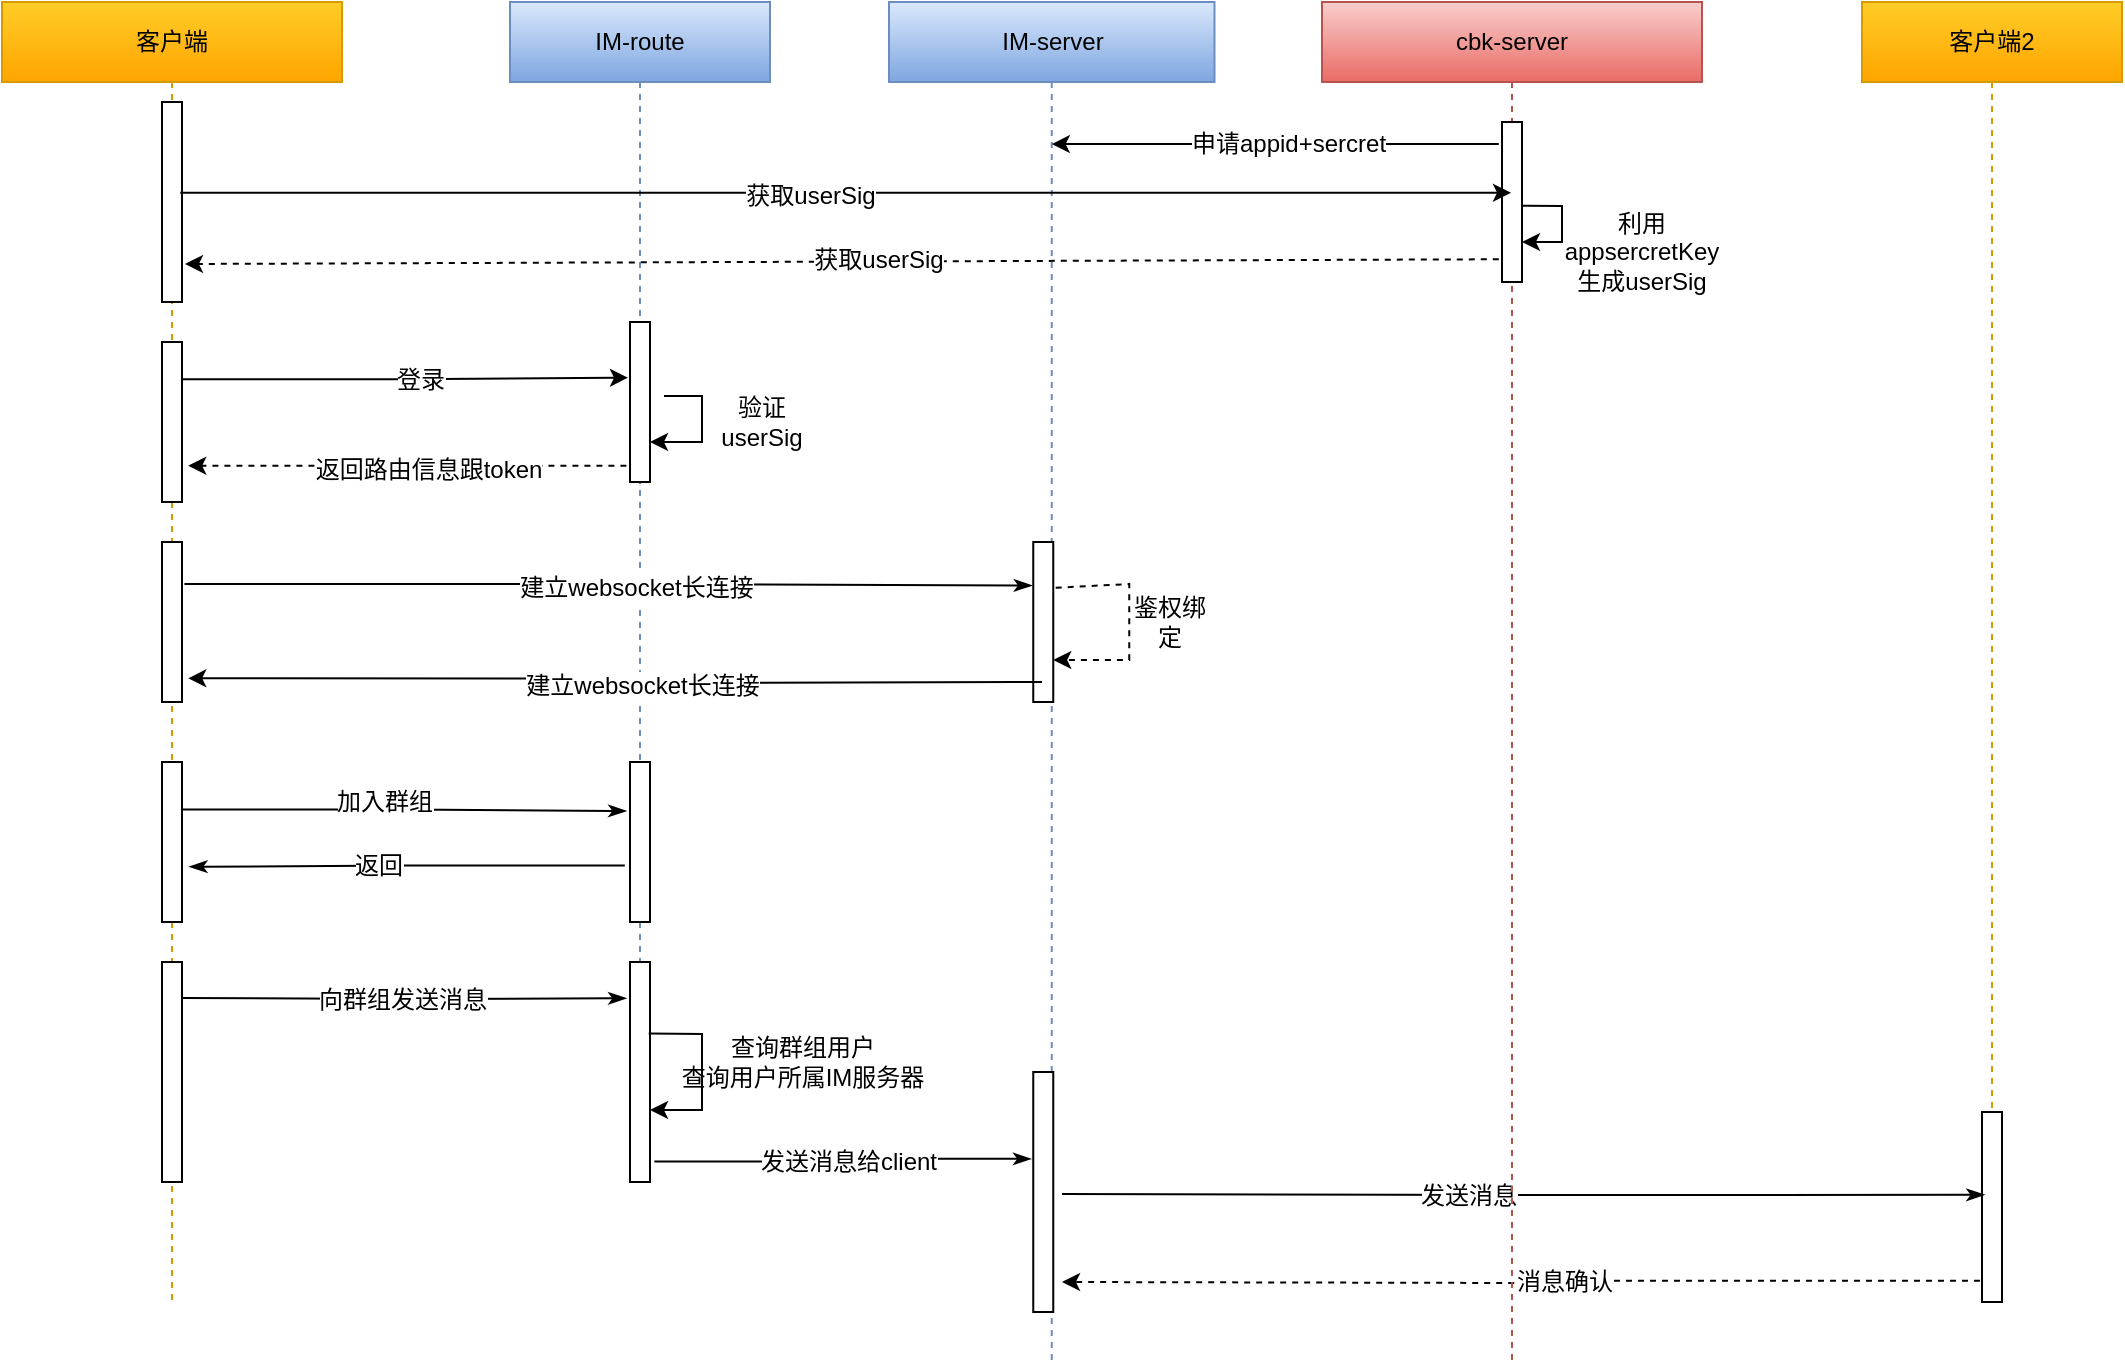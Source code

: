 <mxfile version="20.6.0" type="github">
  <diagram id="dH2hLQC4E_WSqq93PLYH" name="第 1 页">
    <mxGraphModel dx="1298" dy="674" grid="1" gridSize="19" guides="1" tooltips="1" connect="1" arrows="1" fold="1" page="1" pageScale="1" pageWidth="3300" pageHeight="4681" math="0" shadow="0">
      <root>
        <mxCell id="0" />
        <mxCell id="1" parent="0" />
        <mxCell id="3elcdA-hPDRkj9ZMIHb9-7" value="客户端" style="shape=umlLifeline;perimeter=lifelinePerimeter;whiteSpace=wrap;html=1;container=1;collapsible=0;recursiveResize=0;outlineConnect=0;fillColor=#ffcd28;gradientColor=#ffa500;strokeColor=#d79b00;" parent="1" vertex="1">
          <mxGeometry x="160" y="120" width="170" height="650" as="geometry" />
        </mxCell>
        <mxCell id="3elcdA-hPDRkj9ZMIHb9-10" value="" style="html=1;points=[];perimeter=orthogonalPerimeter;strokeColor=rgb(0, 0, 0);fontFamily=Helvetica;fontSize=12;fontColor=rgb(0, 0, 0);fillColor=rgb(255, 255, 255);" parent="3elcdA-hPDRkj9ZMIHb9-7" vertex="1">
          <mxGeometry x="80" y="170" width="10" height="80" as="geometry" />
        </mxCell>
        <mxCell id="3elcdA-hPDRkj9ZMIHb9-16" value="" style="html=1;points=[];perimeter=orthogonalPerimeter;strokeColor=rgb(0, 0, 0);fontFamily=Helvetica;fontSize=12;fontColor=rgb(0, 0, 0);fillColor=rgb(255, 255, 255);" parent="3elcdA-hPDRkj9ZMIHb9-7" vertex="1">
          <mxGeometry x="80" y="270" width="10" height="80" as="geometry" />
        </mxCell>
        <mxCell id="aSaav4n1bJc0CXSEU9K_-32" value="" style="html=1;points=[];perimeter=orthogonalPerimeter;strokeColor=rgb(0, 0, 0);fontFamily=Helvetica;fontSize=12;fontColor=rgb(0, 0, 0);fillColor=rgb(255, 255, 255);" vertex="1" parent="3elcdA-hPDRkj9ZMIHb9-7">
          <mxGeometry x="80" y="50" width="10" height="100" as="geometry" />
        </mxCell>
        <mxCell id="3elcdA-hPDRkj9ZMIHb9-25" value="" style="html=1;points=[];perimeter=orthogonalPerimeter;strokeColor=rgb(0, 0, 0);fontFamily=Helvetica;fontSize=12;fontColor=rgb(0, 0, 0);fillColor=rgb(255, 255, 255);" parent="3elcdA-hPDRkj9ZMIHb9-7" vertex="1">
          <mxGeometry x="80" y="380" width="10" height="80" as="geometry" />
        </mxCell>
        <mxCell id="3elcdA-hPDRkj9ZMIHb9-31" value="" style="html=1;points=[];perimeter=orthogonalPerimeter;strokeColor=rgb(0, 0, 0);fontFamily=Helvetica;fontSize=12;fontColor=rgb(0, 0, 0);fillColor=rgb(255, 255, 255);" parent="3elcdA-hPDRkj9ZMIHb9-7" vertex="1">
          <mxGeometry x="80" y="480" width="10" height="110" as="geometry" />
        </mxCell>
        <mxCell id="3elcdA-hPDRkj9ZMIHb9-8" value="IM-route" style="shape=umlLifeline;perimeter=lifelinePerimeter;whiteSpace=wrap;html=1;container=1;collapsible=0;recursiveResize=0;outlineConnect=0;fillColor=#dae8fc;gradientColor=#7ea6e0;strokeColor=#6c8ebf;" parent="1" vertex="1">
          <mxGeometry x="414" y="120" width="130" height="540" as="geometry" />
        </mxCell>
        <mxCell id="3elcdA-hPDRkj9ZMIHb9-11" value="" style="html=1;points=[];perimeter=orthogonalPerimeter;strokeColor=rgb(0, 0, 0);fontFamily=Helvetica;fontSize=12;fontColor=rgb(0, 0, 0);fillColor=rgb(255, 255, 255);" parent="3elcdA-hPDRkj9ZMIHb9-8" vertex="1">
          <mxGeometry x="60" y="160" width="10" height="80" as="geometry" />
        </mxCell>
        <mxCell id="3elcdA-hPDRkj9ZMIHb9-26" value="" style="html=1;points=[];perimeter=orthogonalPerimeter;strokeColor=rgb(0, 0, 0);fontFamily=Helvetica;fontSize=12;fontColor=rgb(0, 0, 0);fillColor=rgb(255, 255, 255);" parent="3elcdA-hPDRkj9ZMIHb9-8" vertex="1">
          <mxGeometry x="60" y="380" width="10" height="80" as="geometry" />
        </mxCell>
        <mxCell id="aSaav4n1bJc0CXSEU9K_-55" value="" style="endArrow=classic;html=1;rounded=0;fontFamily=Helvetica;fontSize=12;fontColor=rgb(0, 0, 0);" edge="1" parent="3elcdA-hPDRkj9ZMIHb9-8" target="3elcdA-hPDRkj9ZMIHb9-11">
          <mxGeometry width="50" height="50" relative="1" as="geometry">
            <mxPoint x="77" y="197" as="sourcePoint" />
            <mxPoint x="127" y="180" as="targetPoint" />
            <Array as="points">
              <mxPoint x="96" y="197" />
              <mxPoint x="96" y="220" />
            </Array>
          </mxGeometry>
        </mxCell>
        <mxCell id="aSaav4n1bJc0CXSEU9K_-56" value="验证userSig" style="text;html=1;strokeColor=none;fillColor=none;align=center;verticalAlign=middle;whiteSpace=wrap;rounded=0;fontFamily=Helvetica;fontSize=12;fontColor=rgb(0, 0, 0);" vertex="1" parent="3elcdA-hPDRkj9ZMIHb9-8">
          <mxGeometry x="96" y="195" width="60" height="30" as="geometry" />
        </mxCell>
        <mxCell id="3elcdA-hPDRkj9ZMIHb9-9" value="IM-server" style="shape=umlLifeline;perimeter=lifelinePerimeter;whiteSpace=wrap;html=1;container=1;collapsible=0;recursiveResize=0;outlineConnect=0;fillColor=#dae8fc;gradientColor=#7ea6e0;strokeColor=#6c8ebf;" parent="1" vertex="1">
          <mxGeometry x="603.5" y="120" width="162.75" height="680" as="geometry" />
        </mxCell>
        <mxCell id="3elcdA-hPDRkj9ZMIHb9-17" value="" style="html=1;points=[];perimeter=orthogonalPerimeter;strokeColor=rgb(0, 0, 0);fontFamily=Helvetica;fontSize=12;fontColor=rgb(0, 0, 0);fillColor=rgb(255, 255, 255);" parent="3elcdA-hPDRkj9ZMIHb9-9" vertex="1">
          <mxGeometry x="72.13" y="270" width="10" height="80" as="geometry" />
        </mxCell>
        <mxCell id="3elcdA-hPDRkj9ZMIHb9-39" value="" style="html=1;points=[];perimeter=orthogonalPerimeter;strokeColor=rgb(0, 0, 0);fontFamily=Helvetica;fontSize=12;fontColor=rgb(0, 0, 0);fillColor=rgb(255, 255, 255);" parent="3elcdA-hPDRkj9ZMIHb9-9" vertex="1">
          <mxGeometry x="72.13" y="535" width="10" height="120" as="geometry" />
        </mxCell>
        <mxCell id="aSaav4n1bJc0CXSEU9K_-17" value="" style="endArrow=classic;html=1;rounded=0;dashed=1;fontFamily=Helvetica;fontSize=12;fontColor=rgb(0, 0, 0);exitX=1.122;exitY=0.286;exitDx=0;exitDy=0;exitPerimeter=0;" edge="1" parent="3elcdA-hPDRkj9ZMIHb9-9" source="3elcdA-hPDRkj9ZMIHb9-17" target="3elcdA-hPDRkj9ZMIHb9-17">
          <mxGeometry width="50" height="50" relative="1" as="geometry">
            <mxPoint x="74.63" y="330" as="sourcePoint" />
            <mxPoint x="24.63" y="280" as="targetPoint" />
            <Array as="points">
              <mxPoint x="76" y="323" />
            </Array>
          </mxGeometry>
        </mxCell>
        <mxCell id="aSaav4n1bJc0CXSEU9K_-18" value="鉴权绑定" style="text;html=1;strokeColor=none;fillColor=none;align=center;verticalAlign=middle;whiteSpace=wrap;rounded=0;fontFamily=Helvetica;fontSize=12;fontColor=rgb(0, 0, 0);" vertex="1" parent="3elcdA-hPDRkj9ZMIHb9-9">
          <mxGeometry x="118.5" y="295" width="44.25" height="30" as="geometry" />
        </mxCell>
        <mxCell id="3elcdA-hPDRkj9ZMIHb9-12" value="" style="edgeStyle=orthogonalEdgeStyle;rounded=0;orthogonalLoop=1;jettySize=auto;html=1;fontFamily=Helvetica;fontSize=12;fontColor=rgb(0, 0, 0);exitX=0.98;exitY=0.233;exitDx=0;exitDy=0;exitPerimeter=0;entryX=-0.1;entryY=0.348;entryDx=0;entryDy=0;entryPerimeter=0;" parent="1" source="3elcdA-hPDRkj9ZMIHb9-10" target="3elcdA-hPDRkj9ZMIHb9-11" edge="1">
          <mxGeometry relative="1" as="geometry">
            <mxPoint x="454.05" y="309.36" as="targetPoint" />
          </mxGeometry>
        </mxCell>
        <mxCell id="3elcdA-hPDRkj9ZMIHb9-13" value="登录" style="edgeLabel;html=1;align=center;verticalAlign=middle;resizable=0;points=[];fontSize=12;fontFamily=Helvetica;fontColor=rgb(0, 0, 0);" parent="3elcdA-hPDRkj9ZMIHb9-12" vertex="1" connectable="0">
          <mxGeometry x="0.189" y="3" relative="1" as="geometry">
            <mxPoint x="-13" y="4" as="offset" />
          </mxGeometry>
        </mxCell>
        <mxCell id="3elcdA-hPDRkj9ZMIHb9-14" value="" style="edgeStyle=orthogonalEdgeStyle;rounded=0;orthogonalLoop=1;jettySize=auto;html=1;fontFamily=Helvetica;fontSize=12;fontColor=rgb(0, 0, 0);dashed=1;exitX=-0.18;exitY=0.898;exitDx=0;exitDy=0;exitPerimeter=0;entryX=1.31;entryY=0.773;entryDx=0;entryDy=0;entryPerimeter=0;" parent="1" source="3elcdA-hPDRkj9ZMIHb9-11" target="3elcdA-hPDRkj9ZMIHb9-10" edge="1">
          <mxGeometry relative="1" as="geometry">
            <mxPoint x="454.25" y="330" as="sourcePoint" />
          </mxGeometry>
        </mxCell>
        <mxCell id="3elcdA-hPDRkj9ZMIHb9-15" value="返回路由信息跟token" style="edgeLabel;html=1;align=center;verticalAlign=middle;resizable=0;points=[];fontSize=12;fontFamily=Helvetica;fontColor=rgb(0, 0, 0);" parent="3elcdA-hPDRkj9ZMIHb9-14" vertex="1" connectable="0">
          <mxGeometry x="-0.094" y="2" relative="1" as="geometry">
            <mxPoint as="offset" />
          </mxGeometry>
        </mxCell>
        <mxCell id="3elcdA-hPDRkj9ZMIHb9-18" value="" style="edgeStyle=orthogonalEdgeStyle;rounded=0;orthogonalLoop=1;jettySize=auto;html=1;fontFamily=Helvetica;fontSize=12;fontColor=rgb(0, 0, 0);exitX=1.12;exitY=0.263;exitDx=0;exitDy=0;exitPerimeter=0;entryX=-0.06;entryY=0.272;entryDx=0;entryDy=0;entryPerimeter=0;startArrow=none;startFill=0;endArrow=classicThin;endFill=1;" parent="1" source="3elcdA-hPDRkj9ZMIHb9-16" target="3elcdA-hPDRkj9ZMIHb9-17" edge="1">
          <mxGeometry relative="1" as="geometry" />
        </mxCell>
        <mxCell id="3elcdA-hPDRkj9ZMIHb9-19" value="建立websocket长连接" style="edgeLabel;html=1;align=center;verticalAlign=middle;resizable=0;points=[];fontSize=12;fontFamily=Helvetica;fontColor=rgb(0, 0, 0);" parent="3elcdA-hPDRkj9ZMIHb9-18" vertex="1" connectable="0">
          <mxGeometry x="0.066" y="-1" relative="1" as="geometry">
            <mxPoint as="offset" />
          </mxGeometry>
        </mxCell>
        <mxCell id="3elcdA-hPDRkj9ZMIHb9-27" value="" style="edgeStyle=orthogonalEdgeStyle;rounded=0;orthogonalLoop=1;jettySize=auto;html=1;fontFamily=Helvetica;fontSize=12;fontColor=rgb(0, 0, 0);startArrow=none;startFill=0;endArrow=classicThin;endFill=1;exitX=0.98;exitY=0.297;exitDx=0;exitDy=0;exitPerimeter=0;entryX=-0.18;entryY=0.307;entryDx=0;entryDy=0;entryPerimeter=0;" parent="1" source="3elcdA-hPDRkj9ZMIHb9-25" target="3elcdA-hPDRkj9ZMIHb9-26" edge="1">
          <mxGeometry relative="1" as="geometry" />
        </mxCell>
        <mxCell id="3elcdA-hPDRkj9ZMIHb9-28" value="加入群组" style="edgeLabel;html=1;align=center;verticalAlign=middle;resizable=0;points=[];fontSize=12;fontFamily=Helvetica;fontColor=rgb(0, 0, 0);" parent="3elcdA-hPDRkj9ZMIHb9-27" vertex="1" connectable="0">
          <mxGeometry x="-0.207" y="1" relative="1" as="geometry">
            <mxPoint x="12" y="-3" as="offset" />
          </mxGeometry>
        </mxCell>
        <mxCell id="3elcdA-hPDRkj9ZMIHb9-29" value="" style="edgeStyle=orthogonalEdgeStyle;rounded=0;orthogonalLoop=1;jettySize=auto;html=1;fontFamily=Helvetica;fontSize=12;fontColor=rgb(0, 0, 0);startArrow=none;startFill=0;endArrow=classicThin;endFill=1;exitX=-0.26;exitY=0.647;exitDx=0;exitDy=0;exitPerimeter=0;entryX=1.364;entryY=0.655;entryDx=0;entryDy=0;entryPerimeter=0;" parent="1" source="3elcdA-hPDRkj9ZMIHb9-26" edge="1" target="3elcdA-hPDRkj9ZMIHb9-25">
          <mxGeometry relative="1" as="geometry">
            <mxPoint x="215.25" y="552" as="targetPoint" />
          </mxGeometry>
        </mxCell>
        <mxCell id="3elcdA-hPDRkj9ZMIHb9-30" value="返回" style="edgeLabel;html=1;align=center;verticalAlign=middle;resizable=0;points=[];fontSize=12;fontFamily=Helvetica;fontColor=rgb(0, 0, 0);" parent="3elcdA-hPDRkj9ZMIHb9-29" vertex="1" connectable="0">
          <mxGeometry x="0.139" y="-1" relative="1" as="geometry">
            <mxPoint as="offset" />
          </mxGeometry>
        </mxCell>
        <mxCell id="3elcdA-hPDRkj9ZMIHb9-33" value="" style="edgeStyle=orthogonalEdgeStyle;rounded=0;orthogonalLoop=1;jettySize=auto;html=1;fontFamily=Helvetica;fontSize=12;fontColor=rgb(0, 0, 0);startArrow=none;startFill=0;endArrow=classicThin;endFill=1;entryX=-0.18;entryY=0.165;entryDx=0;entryDy=0;entryPerimeter=0;" parent="1" edge="1" target="3elcdA-hPDRkj9ZMIHb9-32">
          <mxGeometry relative="1" as="geometry">
            <mxPoint x="250" y="618" as="sourcePoint" />
            <mxPoint x="365.25" y="620" as="targetPoint" />
          </mxGeometry>
        </mxCell>
        <mxCell id="3elcdA-hPDRkj9ZMIHb9-34" value="向群组发送消息" style="edgeLabel;html=1;align=center;verticalAlign=middle;resizable=0;points=[];fontSize=12;fontFamily=Helvetica;fontColor=rgb(0, 0, 0);" parent="3elcdA-hPDRkj9ZMIHb9-33" vertex="1" connectable="0">
          <mxGeometry x="-0.22" y="4" relative="1" as="geometry">
            <mxPoint x="23" y="4" as="offset" />
          </mxGeometry>
        </mxCell>
        <mxCell id="3elcdA-hPDRkj9ZMIHb9-40" value="" style="edgeStyle=orthogonalEdgeStyle;rounded=0;orthogonalLoop=1;jettySize=auto;html=1;fontFamily=Helvetica;fontSize=12;fontColor=rgb(0, 0, 0);startArrow=none;startFill=0;endArrow=classicThin;endFill=1;entryX=-0.1;entryY=0.362;entryDx=0;entryDy=0;entryPerimeter=0;exitX=1.22;exitY=0.907;exitDx=0;exitDy=0;exitPerimeter=0;" parent="1" target="3elcdA-hPDRkj9ZMIHb9-39" edge="1" source="3elcdA-hPDRkj9ZMIHb9-32">
          <mxGeometry relative="1" as="geometry">
            <mxPoint x="380.25" y="689.5" as="sourcePoint" />
            <mxPoint x="530.25" y="689.5" as="targetPoint" />
          </mxGeometry>
        </mxCell>
        <mxCell id="3elcdA-hPDRkj9ZMIHb9-41" value="发送消息给client" style="edgeLabel;html=1;align=center;verticalAlign=middle;resizable=0;points=[];fontSize=12;fontFamily=Helvetica;fontColor=rgb(0, 0, 0);" parent="3elcdA-hPDRkj9ZMIHb9-40" vertex="1" connectable="0">
          <mxGeometry x="-0.22" y="4" relative="1" as="geometry">
            <mxPoint x="23" y="4" as="offset" />
          </mxGeometry>
        </mxCell>
        <mxCell id="3elcdA-hPDRkj9ZMIHb9-43" value="客户端2" style="shape=umlLifeline;perimeter=lifelinePerimeter;whiteSpace=wrap;html=1;container=1;collapsible=0;recursiveResize=0;outlineConnect=0;fillColor=#ffcd28;gradientColor=#ffa500;strokeColor=#d79b00;glass=0;rounded=0;sketch=0;shadow=0;" parent="1" vertex="1">
          <mxGeometry x="1090" y="120" width="130" height="650" as="geometry" />
        </mxCell>
        <mxCell id="3elcdA-hPDRkj9ZMIHb9-46" value="" style="html=1;points=[];perimeter=orthogonalPerimeter;strokeColor=rgb(0, 0, 0);fontFamily=Helvetica;fontSize=12;fontColor=rgb(0, 0, 0);fillColor=rgb(255, 255, 255);" parent="3elcdA-hPDRkj9ZMIHb9-43" vertex="1">
          <mxGeometry x="60" y="555" width="10" height="95" as="geometry" />
        </mxCell>
        <mxCell id="3elcdA-hPDRkj9ZMIHb9-47" value="" style="edgeStyle=orthogonalEdgeStyle;rounded=0;orthogonalLoop=1;jettySize=auto;html=1;fontFamily=Helvetica;fontSize=12;fontColor=rgb(0, 0, 0);startArrow=none;startFill=0;endArrow=classicThin;endFill=1;entryX=0.13;entryY=0.436;entryDx=0;entryDy=0;entryPerimeter=0;" parent="1" target="3elcdA-hPDRkj9ZMIHb9-46" edge="1">
          <mxGeometry relative="1" as="geometry">
            <mxPoint x="690" y="716" as="sourcePoint" />
            <mxPoint x="730.25" y="720" as="targetPoint" />
            <Array as="points" />
          </mxGeometry>
        </mxCell>
        <mxCell id="3elcdA-hPDRkj9ZMIHb9-48" value="发送消息" style="edgeLabel;html=1;align=center;verticalAlign=middle;resizable=0;points=[];fontSize=12;fontFamily=Helvetica;fontColor=rgb(0, 0, 0);" parent="3elcdA-hPDRkj9ZMIHb9-47" vertex="1" connectable="0">
          <mxGeometry x="-0.22" y="4" relative="1" as="geometry">
            <mxPoint x="23" y="4" as="offset" />
          </mxGeometry>
        </mxCell>
        <mxCell id="3elcdA-hPDRkj9ZMIHb9-49" value="" style="edgeStyle=orthogonalEdgeStyle;rounded=0;orthogonalLoop=1;jettySize=auto;html=1;fontFamily=Helvetica;fontSize=12;fontColor=rgb(0, 0, 0);dashed=1;exitX=-0.1;exitY=0.888;exitDx=0;exitDy=0;exitPerimeter=0;" parent="1" edge="1" source="3elcdA-hPDRkj9ZMIHb9-46">
          <mxGeometry relative="1" as="geometry">
            <mxPoint x="732.75" y="760" as="sourcePoint" />
            <mxPoint x="690" y="760" as="targetPoint" />
          </mxGeometry>
        </mxCell>
        <mxCell id="3elcdA-hPDRkj9ZMIHb9-50" value="消息确认" style="edgeLabel;html=1;align=center;verticalAlign=middle;resizable=0;points=[];fontSize=12;fontFamily=Helvetica;fontColor=rgb(0, 0, 0);" parent="3elcdA-hPDRkj9ZMIHb9-49" vertex="1" connectable="0">
          <mxGeometry x="-0.094" y="2" relative="1" as="geometry">
            <mxPoint y="-2" as="offset" />
          </mxGeometry>
        </mxCell>
        <mxCell id="aSaav4n1bJc0CXSEU9K_-37" value="cbk-server" style="shape=umlLifeline;perimeter=lifelinePerimeter;whiteSpace=wrap;html=1;container=1;collapsible=0;recursiveResize=0;outlineConnect=0;fillColor=#f8cecc;gradientColor=#ea6b66;strokeColor=#b85450;" vertex="1" parent="1">
          <mxGeometry x="820" y="120" width="190" height="680" as="geometry" />
        </mxCell>
        <mxCell id="aSaav4n1bJc0CXSEU9K_-48" value="" style="html=1;points=[];perimeter=orthogonalPerimeter;strokeColor=rgb(0, 0, 0);fontFamily=Helvetica;fontSize=12;fontColor=rgb(0, 0, 0);fillColor=rgb(255, 255, 255);" vertex="1" parent="aSaav4n1bJc0CXSEU9K_-37">
          <mxGeometry x="90" y="60" width="10" height="80" as="geometry" />
        </mxCell>
        <mxCell id="aSaav4n1bJc0CXSEU9K_-51" value="" style="endArrow=classic;html=1;rounded=0;fontFamily=Helvetica;fontSize=12;fontColor=rgb(0, 0, 0);exitX=1.036;exitY=0.524;exitDx=0;exitDy=0;exitPerimeter=0;" edge="1" parent="aSaav4n1bJc0CXSEU9K_-37" source="aSaav4n1bJc0CXSEU9K_-48" target="aSaav4n1bJc0CXSEU9K_-48">
          <mxGeometry width="50" height="50" relative="1" as="geometry">
            <mxPoint x="140" y="130" as="sourcePoint" />
            <mxPoint x="90" y="80" as="targetPoint" />
            <Array as="points">
              <mxPoint x="120" y="102" />
              <mxPoint x="120" y="120" />
            </Array>
          </mxGeometry>
        </mxCell>
        <mxCell id="aSaav4n1bJc0CXSEU9K_-52" value="利用appsercretKey生成userSig" style="text;html=1;strokeColor=none;fillColor=none;align=center;verticalAlign=middle;whiteSpace=wrap;rounded=0;fontFamily=Helvetica;fontSize=12;fontColor=rgb(0, 0, 0);" vertex="1" parent="aSaav4n1bJc0CXSEU9K_-37">
          <mxGeometry x="130" y="110" width="60" height="30" as="geometry" />
        </mxCell>
        <mxCell id="aSaav4n1bJc0CXSEU9K_-49" value="" style="endArrow=classic;html=1;rounded=0;fontFamily=Helvetica;fontSize=12;fontColor=rgb(0, 0, 0);exitX=0.912;exitY=0.454;exitDx=0;exitDy=0;exitPerimeter=0;" edge="1" parent="1" source="aSaav4n1bJc0CXSEU9K_-32" target="aSaav4n1bJc0CXSEU9K_-37">
          <mxGeometry width="50" height="50" relative="1" as="geometry">
            <mxPoint x="250" y="199" as="sourcePoint" />
            <mxPoint x="862.6" y="206.36" as="targetPoint" />
          </mxGeometry>
        </mxCell>
        <mxCell id="aSaav4n1bJc0CXSEU9K_-50" value="获取userSig" style="edgeLabel;html=1;align=center;verticalAlign=middle;resizable=0;points=[];fontSize=12;fontFamily=Helvetica;fontColor=rgb(0, 0, 0);" vertex="1" connectable="0" parent="aSaav4n1bJc0CXSEU9K_-49">
          <mxGeometry x="-0.055" y="-1" relative="1" as="geometry">
            <mxPoint as="offset" />
          </mxGeometry>
        </mxCell>
        <mxCell id="aSaav4n1bJc0CXSEU9K_-53" value="" style="endArrow=classic;html=1;rounded=0;fontFamily=Helvetica;fontSize=12;fontColor=rgb(0, 0, 0);entryX=1.15;entryY=0.81;entryDx=0;entryDy=0;entryPerimeter=0;exitX=-0.16;exitY=0.858;exitDx=0;exitDy=0;exitPerimeter=0;dashed=1;" edge="1" parent="1" source="aSaav4n1bJc0CXSEU9K_-48" target="aSaav4n1bJc0CXSEU9K_-32">
          <mxGeometry width="50" height="50" relative="1" as="geometry">
            <mxPoint x="320.4" y="270" as="sourcePoint" />
            <mxPoint x="209" y="208.96" as="targetPoint" />
          </mxGeometry>
        </mxCell>
        <mxCell id="aSaav4n1bJc0CXSEU9K_-54" value="获取userSig" style="edgeLabel;html=1;align=center;verticalAlign=middle;resizable=0;points=[];fontSize=12;fontFamily=Helvetica;fontColor=rgb(0, 0, 0);" vertex="1" connectable="0" parent="aSaav4n1bJc0CXSEU9K_-53">
          <mxGeometry x="-0.055" y="-1" relative="1" as="geometry">
            <mxPoint as="offset" />
          </mxGeometry>
        </mxCell>
        <mxCell id="aSaav4n1bJc0CXSEU9K_-59" value="" style="edgeStyle=orthogonalEdgeStyle;rounded=0;orthogonalLoop=1;jettySize=auto;html=1;fontFamily=Helvetica;fontSize=12;fontColor=rgb(0, 0, 0);exitX=1.31;exitY=0.852;exitDx=0;exitDy=0;exitPerimeter=0;startArrow=classic;startFill=1;endArrow=none;endFill=0;" edge="1" parent="1" source="3elcdA-hPDRkj9ZMIHb9-16">
          <mxGeometry relative="1" as="geometry">
            <mxPoint x="231.7" y="479.28" as="sourcePoint" />
            <mxPoint x="680" y="460" as="targetPoint" />
          </mxGeometry>
        </mxCell>
        <mxCell id="aSaav4n1bJc0CXSEU9K_-60" value="建立websocket长连接" style="edgeLabel;html=1;align=center;verticalAlign=middle;resizable=0;points=[];fontSize=12;fontFamily=Helvetica;fontColor=rgb(0, 0, 0);" vertex="1" connectable="0" parent="aSaav4n1bJc0CXSEU9K_-59">
          <mxGeometry x="0.066" y="-1" relative="1" as="geometry">
            <mxPoint as="offset" />
          </mxGeometry>
        </mxCell>
        <mxCell id="3elcdA-hPDRkj9ZMIHb9-32" value="" style="html=1;points=[];perimeter=orthogonalPerimeter;strokeColor=rgb(0, 0, 0);fontFamily=Helvetica;fontSize=12;fontColor=rgb(0, 0, 0);fillColor=rgb(255, 255, 255);" parent="1" vertex="1">
          <mxGeometry x="474" y="600" width="10" height="110" as="geometry" />
        </mxCell>
        <mxCell id="aSaav4n1bJc0CXSEU9K_-61" value="" style="endArrow=classic;html=1;rounded=0;fontFamily=Helvetica;fontSize=12;fontColor=rgb(0, 0, 0);exitX=0.935;exitY=0.325;exitDx=0;exitDy=0;exitPerimeter=0;" edge="1" parent="1" source="3elcdA-hPDRkj9ZMIHb9-32" target="3elcdA-hPDRkj9ZMIHb9-32">
          <mxGeometry width="50" height="50" relative="1" as="geometry">
            <mxPoint x="480" y="680" as="sourcePoint" />
            <mxPoint x="530" y="630" as="targetPoint" />
            <Array as="points">
              <mxPoint x="510" y="636" />
            </Array>
          </mxGeometry>
        </mxCell>
        <mxCell id="3elcdA-hPDRkj9ZMIHb9-37" value="查询群组用户&lt;br&gt;查询用户所属IM服务器" style="text;html=1;align=center;verticalAlign=middle;resizable=0;points=[];autosize=1;strokeColor=none;fillColor=none;fontSize=12;fontFamily=Helvetica;fontColor=rgb(0, 0, 0);" parent="1" vertex="1">
          <mxGeometry x="490" y="630" width="140" height="40" as="geometry" />
        </mxCell>
        <mxCell id="aSaav4n1bJc0CXSEU9K_-64" value="" style="endArrow=classic;html=1;rounded=0;fontFamily=Helvetica;fontSize=12;fontColor=rgb(0, 0, 0);exitX=-0.16;exitY=0.138;exitDx=0;exitDy=0;exitPerimeter=0;" edge="1" parent="1" source="aSaav4n1bJc0CXSEU9K_-48" target="3elcdA-hPDRkj9ZMIHb9-9">
          <mxGeometry width="50" height="50" relative="1" as="geometry">
            <mxPoint x="680" y="220" as="sourcePoint" />
            <mxPoint x="730" y="170" as="targetPoint" />
          </mxGeometry>
        </mxCell>
        <mxCell id="aSaav4n1bJc0CXSEU9K_-65" value="申请appid+sercret" style="edgeLabel;html=1;align=center;verticalAlign=middle;resizable=0;points=[];fontSize=12;fontFamily=Helvetica;fontColor=rgb(0, 0, 0);" vertex="1" connectable="0" parent="aSaav4n1bJc0CXSEU9K_-64">
          <mxGeometry x="-0.148" relative="1" as="geometry">
            <mxPoint x="-11" as="offset" />
          </mxGeometry>
        </mxCell>
      </root>
    </mxGraphModel>
  </diagram>
</mxfile>
